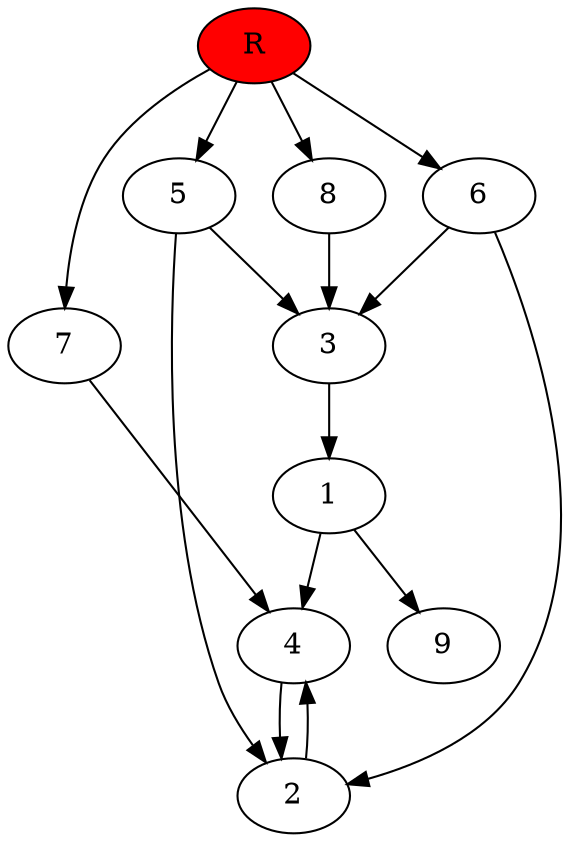 digraph prb266 {
	1
	2
	3
	4
	5
	6
	7
	8
	R [fillcolor="#ff0000" style=filled]
	1 -> 4
	1 -> 9
	2 -> 4
	3 -> 1
	4 -> 2
	5 -> 2
	5 -> 3
	6 -> 2
	6 -> 3
	7 -> 4
	8 -> 3
	R -> 5
	R -> 6
	R -> 7
	R -> 8
}
